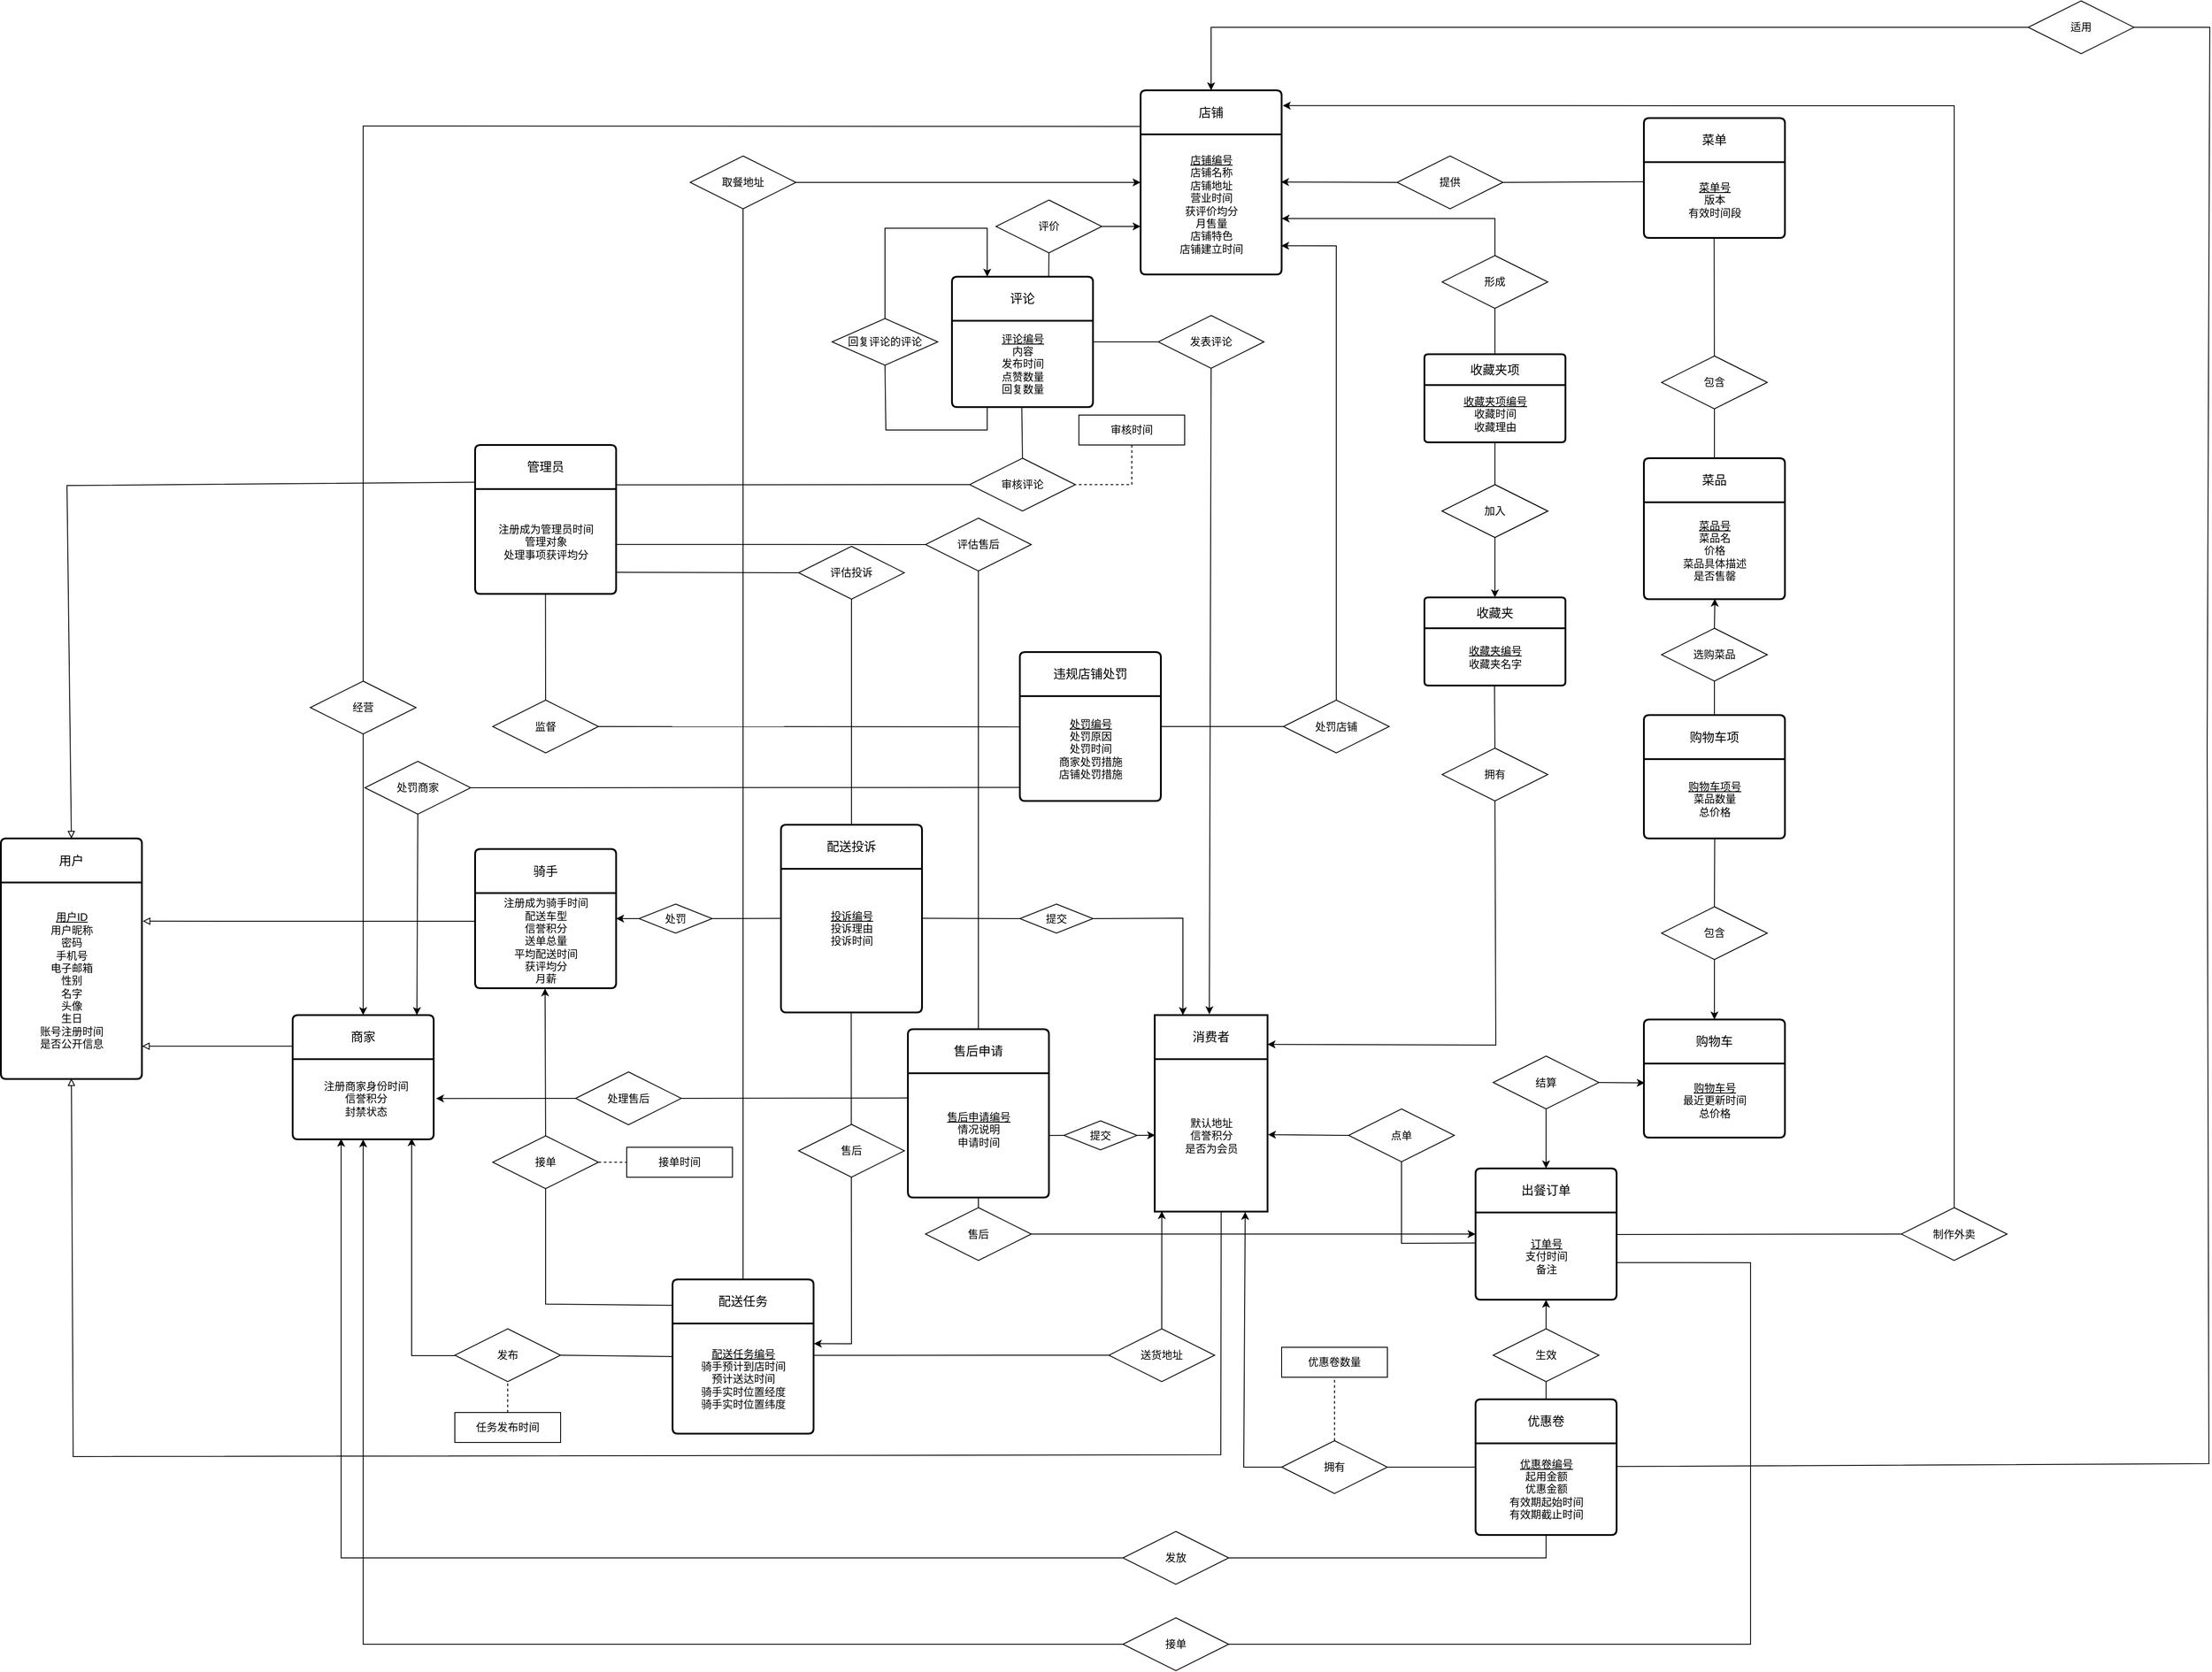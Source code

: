<mxfile version="27.0.5">
  <diagram name="第 1 页" id="CAhQ0arhdCl0fqHXxMJy">
    <mxGraphModel dx="2293" dy="1673" grid="0" gridSize="10" guides="1" tooltips="1" connect="1" arrows="1" fold="1" page="0" pageScale="1" pageWidth="827" pageHeight="1169" math="0" shadow="0">
      <root>
        <mxCell id="0" />
        <mxCell id="1" parent="0" />
        <mxCell id="GQlVlq7DN8ENsTgcJiA8-37" value="消费者" style="swimlane;childLayout=stackLayout;horizontal=1;startSize=50;horizontalStack=0;rounded=1;fontSize=14;fontStyle=0;strokeWidth=2;resizeParent=0;resizeLast=1;shadow=0;dashed=0;align=center;arcSize=0;whiteSpace=wrap;html=1;" parent="1" vertex="1">
          <mxGeometry x="-5" y="270" width="128" height="223" as="geometry" />
        </mxCell>
        <mxCell id="5CNksyyk8Uf-ezd_8Sfk-5" value="默认地址&lt;br&gt;&lt;div&gt;信誉积分&lt;/div&gt;&lt;div&gt;是否为会员&lt;/div&gt;" style="text;html=1;align=center;verticalAlign=middle;resizable=0;points=[];autosize=1;strokeColor=none;fillColor=none;" parent="GQlVlq7DN8ENsTgcJiA8-37" vertex="1">
          <mxGeometry y="50" width="128" height="173" as="geometry" />
        </mxCell>
        <mxCell id="GQlVlq7DN8ENsTgcJiA8-41" value="商家" style="swimlane;childLayout=stackLayout;horizontal=1;startSize=50;horizontalStack=0;rounded=1;fontSize=14;fontStyle=0;strokeWidth=2;resizeParent=0;resizeLast=1;shadow=0;dashed=0;align=center;arcSize=4;whiteSpace=wrap;html=1;" parent="1" vertex="1">
          <mxGeometry x="-983" y="270" width="160" height="141" as="geometry" />
        </mxCell>
        <mxCell id="GQlVlq7DN8ENsTgcJiA8-42" value="店铺" style="swimlane;childLayout=stackLayout;horizontal=1;startSize=50;horizontalStack=0;rounded=1;fontSize=14;fontStyle=0;strokeWidth=2;resizeParent=0;resizeLast=1;shadow=0;dashed=0;align=center;arcSize=4;whiteSpace=wrap;html=1;" parent="1" vertex="1">
          <mxGeometry x="-21" y="-779.5" width="160" height="209" as="geometry" />
        </mxCell>
        <mxCell id="0Q_A5tPUs4OW4EyYOKv6-14" value="&lt;u&gt;店铺编号&lt;/u&gt;&lt;div&gt;店铺名称&lt;div&gt;店铺地址&lt;/div&gt;&lt;div&gt;营业时间&lt;/div&gt;&lt;div&gt;获评价均分&lt;/div&gt;&lt;div&gt;月售量&lt;/div&gt;&lt;div&gt;店铺特色&lt;/div&gt;&lt;div&gt;店铺建立时间&lt;/div&gt;&lt;/div&gt;" style="text;html=1;align=center;verticalAlign=middle;resizable=0;points=[];autosize=1;strokeColor=none;fillColor=none;" parent="GQlVlq7DN8ENsTgcJiA8-42" vertex="1">
          <mxGeometry y="50" width="160" height="159" as="geometry" />
        </mxCell>
        <mxCell id="GQlVlq7DN8ENsTgcJiA8-43" value="包含" style="shape=rhombus;perimeter=rhombusPerimeter;whiteSpace=wrap;html=1;align=center;" parent="1" vertex="1">
          <mxGeometry x="570" y="-478" width="120" height="60" as="geometry" />
        </mxCell>
        <mxCell id="GQlVlq7DN8ENsTgcJiA8-46" value="经营" style="shape=rhombus;perimeter=rhombusPerimeter;whiteSpace=wrap;html=1;align=center;" parent="1" vertex="1">
          <mxGeometry x="-963" y="-109" width="120" height="60" as="geometry" />
        </mxCell>
        <mxCell id="GQlVlq7DN8ENsTgcJiA8-58" value="" style="endArrow=none;html=1;rounded=0;exitX=-0.001;exitY=0.196;exitDx=0;exitDy=0;entryX=0.5;entryY=0;entryDx=0;entryDy=0;exitPerimeter=0;" parent="1" source="GQlVlq7DN8ENsTgcJiA8-42" target="GQlVlq7DN8ENsTgcJiA8-46" edge="1">
          <mxGeometry width="50" height="50" relative="1" as="geometry">
            <mxPoint x="717" y="23" as="sourcePoint" />
            <mxPoint x="792" y="29" as="targetPoint" />
            <Array as="points">
              <mxPoint x="-903" y="-739" />
            </Array>
          </mxGeometry>
        </mxCell>
        <mxCell id="GQlVlq7DN8ENsTgcJiA8-63" value="菜品" style="swimlane;childLayout=stackLayout;horizontal=1;startSize=50;horizontalStack=0;rounded=1;fontSize=14;fontStyle=0;strokeWidth=2;resizeParent=0;resizeLast=1;shadow=0;dashed=0;align=center;arcSize=4;whiteSpace=wrap;html=1;" parent="1" vertex="1">
          <mxGeometry x="550" y="-362" width="160" height="160" as="geometry">
            <mxRectangle x="555" y="-368" width="105" height="50" as="alternateBounds" />
          </mxGeometry>
        </mxCell>
        <mxCell id="0Q_A5tPUs4OW4EyYOKv6-4" value="&lt;u&gt;菜品号&lt;/u&gt;&lt;div&gt;菜品名&lt;/div&gt;&lt;div&gt;价格&lt;/div&gt;&lt;div&gt;菜品具体描述&lt;/div&gt;&lt;div&gt;是否售罄&lt;/div&gt;" style="text;html=1;align=center;verticalAlign=middle;resizable=0;points=[];autosize=1;strokeColor=none;fillColor=none;" parent="GQlVlq7DN8ENsTgcJiA8-63" vertex="1">
          <mxGeometry y="50" width="160" height="110" as="geometry" />
        </mxCell>
        <mxCell id="GQlVlq7DN8ENsTgcJiA8-65" value="" style="endArrow=none;html=1;rounded=0;exitX=0.5;exitY=1;exitDx=0;exitDy=0;" parent="1" source="GQlVlq7DN8ENsTgcJiA8-43" target="GQlVlq7DN8ENsTgcJiA8-63" edge="1">
          <mxGeometry width="50" height="50" relative="1" as="geometry">
            <mxPoint x="519" y="6" as="sourcePoint" />
            <mxPoint x="687" y="6" as="targetPoint" />
          </mxGeometry>
        </mxCell>
        <mxCell id="GQlVlq7DN8ENsTgcJiA8-66" value="包含" style="shape=rhombus;perimeter=rhombusPerimeter;whiteSpace=wrap;html=1;align=center;" parent="1" vertex="1">
          <mxGeometry x="570" y="147" width="120" height="60" as="geometry" />
        </mxCell>
        <mxCell id="GQlVlq7DN8ENsTgcJiA8-67" value="" style="endArrow=none;html=1;rounded=0;exitX=0.5;exitY=0;exitDx=0;exitDy=0;entryX=0.502;entryY=0.996;entryDx=0;entryDy=0;entryPerimeter=0;" parent="1" source="GQlVlq7DN8ENsTgcJiA8-66" target="0Q_A5tPUs4OW4EyYOKv6-5" edge="1">
          <mxGeometry width="50" height="50" relative="1" as="geometry">
            <mxPoint x="355" y="145" as="sourcePoint" />
            <mxPoint x="495" y="130" as="targetPoint" />
          </mxGeometry>
        </mxCell>
        <mxCell id="GQlVlq7DN8ENsTgcJiA8-68" value="购物车" style="swimlane;childLayout=stackLayout;horizontal=1;startSize=50;horizontalStack=0;rounded=1;fontSize=14;fontStyle=0;strokeWidth=2;resizeParent=0;resizeLast=1;shadow=0;dashed=0;align=center;arcSize=4;whiteSpace=wrap;html=1;" parent="1" vertex="1">
          <mxGeometry x="550" y="275" width="160" height="134" as="geometry" />
        </mxCell>
        <mxCell id="0Q_A5tPUs4OW4EyYOKv6-7" value="&lt;u&gt;购物车号&lt;/u&gt;&lt;div&gt;最近更新时间&lt;/div&gt;&lt;div&gt;总价格&lt;/div&gt;" style="text;html=1;align=center;verticalAlign=middle;resizable=0;points=[];autosize=1;strokeColor=none;fillColor=none;" parent="GQlVlq7DN8ENsTgcJiA8-68" vertex="1">
          <mxGeometry y="50" width="160" height="84" as="geometry" />
        </mxCell>
        <mxCell id="GQlVlq7DN8ENsTgcJiA8-73" value="出餐订单" style="swimlane;childLayout=stackLayout;horizontal=1;startSize=50;horizontalStack=0;rounded=1;fontSize=14;fontStyle=0;strokeWidth=2;resizeParent=0;resizeLast=1;shadow=0;dashed=0;align=center;arcSize=4;whiteSpace=wrap;html=1;" parent="1" vertex="1">
          <mxGeometry x="359" y="444" width="160" height="149" as="geometry" />
        </mxCell>
        <mxCell id="0Q_A5tPUs4OW4EyYOKv6-10" value="&lt;u&gt;订单号&lt;/u&gt;&lt;div&gt;&lt;div&gt;支付时间&lt;/div&gt;&lt;/div&gt;&lt;div&gt;备注&lt;/div&gt;" style="text;html=1;align=center;verticalAlign=middle;resizable=0;points=[];autosize=1;strokeColor=none;fillColor=none;" parent="GQlVlq7DN8ENsTgcJiA8-73" vertex="1">
          <mxGeometry y="50" width="160" height="99" as="geometry" />
        </mxCell>
        <mxCell id="GQlVlq7DN8ENsTgcJiA8-74" value="结算" style="shape=rhombus;perimeter=rhombusPerimeter;whiteSpace=wrap;html=1;align=center;" parent="1" vertex="1">
          <mxGeometry x="379" y="316.5" width="120" height="60" as="geometry" />
        </mxCell>
        <mxCell id="GQlVlq7DN8ENsTgcJiA8-78" value="点单" style="shape=rhombus;perimeter=rhombusPerimeter;whiteSpace=wrap;html=1;align=center;rotation=0;" parent="1" vertex="1">
          <mxGeometry x="215" y="376.5" width="120" height="60" as="geometry" />
        </mxCell>
        <mxCell id="GQlVlq7DN8ENsTgcJiA8-79" value="" style="endArrow=none;html=1;rounded=0;entryX=0.5;entryY=1;entryDx=0;entryDy=0;exitX=-0.004;exitY=0.35;exitDx=0;exitDy=0;exitPerimeter=0;" parent="1" source="0Q_A5tPUs4OW4EyYOKv6-10" target="GQlVlq7DN8ENsTgcJiA8-78" edge="1">
          <mxGeometry width="50" height="50" relative="1" as="geometry">
            <mxPoint x="420" y="527" as="sourcePoint" />
            <mxPoint x="358" y="368" as="targetPoint" />
            <Array as="points">
              <mxPoint x="275" y="529" />
            </Array>
          </mxGeometry>
        </mxCell>
        <mxCell id="GQlVlq7DN8ENsTgcJiA8-84" value="优惠卷" style="swimlane;childLayout=stackLayout;horizontal=1;startSize=50;horizontalStack=0;rounded=1;fontSize=14;fontStyle=0;strokeWidth=2;resizeParent=0;resizeLast=1;shadow=0;dashed=0;align=center;arcSize=4;whiteSpace=wrap;html=1;" parent="1" vertex="1">
          <mxGeometry x="359" y="706" width="160" height="154" as="geometry" />
        </mxCell>
        <mxCell id="0Q_A5tPUs4OW4EyYOKv6-13" value="&lt;u&gt;优惠卷编号&lt;/u&gt;&lt;div&gt;起用金额&lt;/div&gt;&lt;div&gt;优惠金额&lt;br&gt;&lt;div&gt;有效期起始时间&lt;/div&gt;&lt;div&gt;有效期截止时间&lt;/div&gt;&lt;/div&gt;" style="text;html=1;align=center;verticalAlign=middle;resizable=0;points=[];autosize=1;strokeColor=none;fillColor=none;" parent="GQlVlq7DN8ENsTgcJiA8-84" vertex="1">
          <mxGeometry y="50" width="160" height="104" as="geometry" />
        </mxCell>
        <mxCell id="GQlVlq7DN8ENsTgcJiA8-85" value="发放" style="shape=rhombus;perimeter=rhombusPerimeter;whiteSpace=wrap;html=1;align=center;" parent="1" vertex="1">
          <mxGeometry x="-41" y="856" width="120" height="60" as="geometry" />
        </mxCell>
        <mxCell id="GQlVlq7DN8ENsTgcJiA8-86" value="" style="endArrow=none;html=1;rounded=0;exitX=1;exitY=0.5;exitDx=0;exitDy=0;entryX=0.5;entryY=1;entryDx=0;entryDy=0;" parent="1" source="GQlVlq7DN8ENsTgcJiA8-85" target="GQlVlq7DN8ENsTgcJiA8-84" edge="1">
          <mxGeometry width="50" height="50" relative="1" as="geometry">
            <mxPoint x="156" y="888.7" as="sourcePoint" />
            <mxPoint x="518" y="860" as="targetPoint" />
            <Array as="points">
              <mxPoint x="439" y="886" />
            </Array>
          </mxGeometry>
        </mxCell>
        <mxCell id="GQlVlq7DN8ENsTgcJiA8-88" value="生效" style="shape=rhombus;perimeter=rhombusPerimeter;whiteSpace=wrap;html=1;align=center;" parent="1" vertex="1">
          <mxGeometry x="379" y="626" width="120" height="60" as="geometry" />
        </mxCell>
        <mxCell id="GQlVlq7DN8ENsTgcJiA8-90" value="" style="endArrow=none;html=1;rounded=0;exitX=0.5;exitY=0;exitDx=0;exitDy=0;entryX=0.5;entryY=1;entryDx=0;entryDy=0;" parent="1" source="GQlVlq7DN8ENsTgcJiA8-84" target="GQlVlq7DN8ENsTgcJiA8-88" edge="1">
          <mxGeometry width="50" height="50" relative="1" as="geometry">
            <mxPoint x="512" y="634" as="sourcePoint" />
            <mxPoint x="512" y="602" as="targetPoint" />
          </mxGeometry>
        </mxCell>
        <mxCell id="GQlVlq7DN8ENsTgcJiA8-92" value="拥有" style="shape=rhombus;perimeter=rhombusPerimeter;whiteSpace=wrap;html=1;align=center;" parent="1" vertex="1">
          <mxGeometry x="139" y="753" width="120" height="60" as="geometry" />
        </mxCell>
        <mxCell id="GQlVlq7DN8ENsTgcJiA8-95" value="" style="endArrow=none;html=1;rounded=0;entryX=1;entryY=0.5;entryDx=0;entryDy=0;exitX=0;exitY=0.5;exitDx=0;exitDy=0;" parent="1" source="GQlVlq7DN8ENsTgcJiA8-84" target="GQlVlq7DN8ENsTgcJiA8-92" edge="1">
          <mxGeometry width="50" height="50" relative="1" as="geometry">
            <mxPoint x="670" y="761" as="sourcePoint" />
            <mxPoint x="592" y="764" as="targetPoint" />
          </mxGeometry>
        </mxCell>
        <mxCell id="GQlVlq7DN8ENsTgcJiA8-105" value="骑手" style="swimlane;childLayout=stackLayout;horizontal=1;startSize=50;horizontalStack=0;rounded=1;fontSize=14;fontStyle=0;strokeWidth=2;resizeParent=0;resizeLast=1;shadow=0;dashed=0;align=center;arcSize=4;whiteSpace=wrap;html=1;" parent="1" vertex="1">
          <mxGeometry x="-776" y="81.5" width="160" height="158" as="geometry" />
        </mxCell>
        <mxCell id="0Q_A5tPUs4OW4EyYOKv6-21" value="注册成为骑手时间&lt;div&gt;配送车型&lt;/div&gt;&lt;div&gt;信誉积分&lt;/div&gt;&lt;div&gt;送单总量&lt;/div&gt;&lt;div&gt;平均配送时间&lt;/div&gt;&lt;div&gt;获评均分&lt;/div&gt;&lt;div&gt;月薪&lt;/div&gt;" style="text;html=1;align=center;verticalAlign=middle;resizable=0;points=[];autosize=1;strokeColor=none;fillColor=none;" parent="GQlVlq7DN8ENsTgcJiA8-105" vertex="1">
          <mxGeometry y="50" width="160" height="108" as="geometry" />
        </mxCell>
        <mxCell id="GQlVlq7DN8ENsTgcJiA8-106" value="配送任务" style="swimlane;childLayout=stackLayout;horizontal=1;startSize=50;horizontalStack=0;rounded=1;fontSize=14;fontStyle=0;strokeWidth=2;resizeParent=0;resizeLast=1;shadow=0;dashed=0;align=center;arcSize=4;whiteSpace=wrap;html=1;" parent="1" vertex="1">
          <mxGeometry x="-552" y="570" width="160" height="175" as="geometry" />
        </mxCell>
        <mxCell id="0Q_A5tPUs4OW4EyYOKv6-41" value="&lt;u&gt;配送任务编号&lt;/u&gt;&lt;div&gt;骑手预计到店时间&lt;/div&gt;&lt;div&gt;预计送达时间&lt;/div&gt;&lt;div&gt;骑手实时位置经度&lt;/div&gt;&lt;div&gt;骑手实时位置纬度&lt;/div&gt;" style="text;html=1;align=center;verticalAlign=middle;resizable=0;points=[];autosize=1;strokeColor=none;fillColor=none;" parent="GQlVlq7DN8ENsTgcJiA8-106" vertex="1">
          <mxGeometry y="50" width="160" height="125" as="geometry" />
        </mxCell>
        <mxCell id="GQlVlq7DN8ENsTgcJiA8-114" value="送货地址" style="shape=rhombus;perimeter=rhombusPerimeter;whiteSpace=wrap;html=1;align=center;" parent="1" vertex="1">
          <mxGeometry x="-57" y="626" width="120" height="60" as="geometry" />
        </mxCell>
        <mxCell id="GQlVlq7DN8ENsTgcJiA8-116" value="" style="endArrow=none;html=1;rounded=0;entryX=0;entryY=0.5;entryDx=0;entryDy=0;exitX=1.004;exitY=0.289;exitDx=0;exitDy=0;exitPerimeter=0;" parent="1" source="0Q_A5tPUs4OW4EyYOKv6-41" target="GQlVlq7DN8ENsTgcJiA8-114" edge="1">
          <mxGeometry width="50" height="50" relative="1" as="geometry">
            <mxPoint x="-128" y="363" as="sourcePoint" />
            <mxPoint x="-5" y="365" as="targetPoint" />
          </mxGeometry>
        </mxCell>
        <mxCell id="GQlVlq7DN8ENsTgcJiA8-117" value="发布" style="shape=rhombus;perimeter=rhombusPerimeter;whiteSpace=wrap;html=1;align=center;" parent="1" vertex="1">
          <mxGeometry x="-799" y="626" width="120" height="60" as="geometry" />
        </mxCell>
        <mxCell id="GQlVlq7DN8ENsTgcJiA8-118" value="" style="endArrow=none;html=1;rounded=0;exitX=1;exitY=0.5;exitDx=0;exitDy=0;entryX=0;entryY=0.5;entryDx=0;entryDy=0;" parent="1" source="GQlVlq7DN8ENsTgcJiA8-117" target="GQlVlq7DN8ENsTgcJiA8-106" edge="1">
          <mxGeometry width="50" height="50" relative="1" as="geometry">
            <mxPoint x="-392" y="363" as="sourcePoint" />
            <mxPoint x="-548" y="630" as="targetPoint" />
          </mxGeometry>
        </mxCell>
        <mxCell id="GQlVlq7DN8ENsTgcJiA8-120" value="接单" style="shape=rhombus;perimeter=rhombusPerimeter;whiteSpace=wrap;html=1;align=center;" parent="1" vertex="1">
          <mxGeometry x="-756" y="407" width="120" height="60" as="geometry" />
        </mxCell>
        <mxCell id="GQlVlq7DN8ENsTgcJiA8-122" value="" style="endArrow=none;html=1;rounded=0;exitX=0.5;exitY=1;exitDx=0;exitDy=0;entryX=-0.002;entryY=0.168;entryDx=0;entryDy=0;entryPerimeter=0;" parent="1" source="GQlVlq7DN8ENsTgcJiA8-120" target="GQlVlq7DN8ENsTgcJiA8-106" edge="1">
          <mxGeometry width="50" height="50" relative="1" as="geometry">
            <mxPoint x="-494" y="231" as="sourcePoint" />
            <mxPoint x="-558" y="598" as="targetPoint" />
            <Array as="points">
              <mxPoint x="-696" y="598" />
            </Array>
          </mxGeometry>
        </mxCell>
        <mxCell id="GQlVlq7DN8ENsTgcJiA8-126" value="评论" style="swimlane;childLayout=stackLayout;horizontal=1;startSize=50;horizontalStack=0;rounded=1;fontSize=14;fontStyle=0;strokeWidth=2;resizeParent=0;resizeLast=1;shadow=0;dashed=0;align=center;arcSize=4;whiteSpace=wrap;html=1;" parent="1" vertex="1">
          <mxGeometry x="-235" y="-568" width="160" height="148" as="geometry" />
        </mxCell>
        <mxCell id="0Q_A5tPUs4OW4EyYOKv6-15" value="&lt;u&gt;评论编号&lt;/u&gt;&lt;div&gt;内容&lt;/div&gt;&lt;div&gt;发布时间&lt;/div&gt;&lt;div&gt;点赞数量&lt;/div&gt;&lt;div&gt;回复数量&lt;/div&gt;" style="text;html=1;align=center;verticalAlign=middle;resizable=0;points=[];autosize=1;strokeColor=none;fillColor=none;" parent="GQlVlq7DN8ENsTgcJiA8-126" vertex="1">
          <mxGeometry y="50" width="160" height="98" as="geometry" />
        </mxCell>
        <mxCell id="GQlVlq7DN8ENsTgcJiA8-127" value="发表评论" style="shape=rhombus;perimeter=rhombusPerimeter;whiteSpace=wrap;html=1;align=center;" parent="1" vertex="1">
          <mxGeometry x="-1" y="-524" width="120" height="60" as="geometry" />
        </mxCell>
        <mxCell id="GQlVlq7DN8ENsTgcJiA8-131" value="" style="endArrow=none;html=1;rounded=0;entryX=0;entryY=0.5;entryDx=0;entryDy=0;exitX=1;exitY=0.5;exitDx=0;exitDy=0;" parent="1" source="GQlVlq7DN8ENsTgcJiA8-126" target="GQlVlq7DN8ENsTgcJiA8-127" edge="1">
          <mxGeometry width="50" height="50" relative="1" as="geometry">
            <mxPoint x="-85" y="44" as="sourcePoint" />
            <mxPoint x="4" y="87" as="targetPoint" />
          </mxGeometry>
        </mxCell>
        <mxCell id="GQlVlq7DN8ENsTgcJiA8-132" value="管理员" style="swimlane;childLayout=stackLayout;horizontal=1;startSize=50;horizontalStack=0;rounded=1;fontSize=14;fontStyle=0;strokeWidth=2;resizeParent=0;resizeLast=1;shadow=0;dashed=0;align=center;arcSize=4;whiteSpace=wrap;html=1;" parent="1" vertex="1">
          <mxGeometry x="-776" y="-377" width="160" height="169" as="geometry" />
        </mxCell>
        <mxCell id="0Q_A5tPUs4OW4EyYOKv6-57" value="注册成为管理员时间&lt;div&gt;管理对象&lt;/div&gt;&lt;div&gt;处理事项获评均分&lt;/div&gt;" style="text;html=1;align=center;verticalAlign=middle;resizable=0;points=[];autosize=1;strokeColor=none;fillColor=none;" parent="GQlVlq7DN8ENsTgcJiA8-132" vertex="1">
          <mxGeometry y="50" width="160" height="119" as="geometry" />
        </mxCell>
        <mxCell id="GQlVlq7DN8ENsTgcJiA8-140" value="审核评论" style="shape=rhombus;perimeter=rhombusPerimeter;whiteSpace=wrap;html=1;align=center;" parent="1" vertex="1">
          <mxGeometry x="-215" y="-362" width="120" height="60" as="geometry" />
        </mxCell>
        <mxCell id="GQlVlq7DN8ENsTgcJiA8-141" value="" style="endArrow=none;html=1;rounded=0;exitX=0.495;exitY=1.004;exitDx=0;exitDy=0;entryX=0.5;entryY=0;entryDx=0;entryDy=0;exitPerimeter=0;" parent="1" source="0Q_A5tPUs4OW4EyYOKv6-15" target="GQlVlq7DN8ENsTgcJiA8-140" edge="1">
          <mxGeometry width="50" height="50" relative="1" as="geometry">
            <mxPoint x="-153.83" y="-424" as="sourcePoint" />
            <mxPoint x="-153.83" y="-352" as="targetPoint" />
          </mxGeometry>
        </mxCell>
        <mxCell id="GQlVlq7DN8ENsTgcJiA8-142" value="" style="endArrow=none;html=1;rounded=0;entryX=0;entryY=0.5;entryDx=0;entryDy=0;exitX=1.003;exitY=0.268;exitDx=0;exitDy=0;exitPerimeter=0;" parent="1" source="GQlVlq7DN8ENsTgcJiA8-132" target="GQlVlq7DN8ENsTgcJiA8-140" edge="1">
          <mxGeometry width="50" height="50" relative="1" as="geometry">
            <mxPoint x="-417" y="-331" as="sourcePoint" />
            <mxPoint x="-379" y="-267" as="targetPoint" />
          </mxGeometry>
        </mxCell>
        <mxCell id="oaKlaZ8OAoDUyxm-u1zI-1" value="收藏夹项" style="swimlane;childLayout=stackLayout;horizontal=1;startSize=35;horizontalStack=0;rounded=1;fontSize=14;fontStyle=0;strokeWidth=2;resizeParent=0;resizeLast=1;shadow=0;dashed=0;align=center;arcSize=4;whiteSpace=wrap;html=1;" parent="1" vertex="1">
          <mxGeometry x="301" y="-480" width="160" height="100" as="geometry" />
        </mxCell>
        <mxCell id="0Q_A5tPUs4OW4EyYOKv6-16" value="&lt;u&gt;收藏夹项编号&lt;/u&gt;&lt;div&gt;收藏时间&lt;/div&gt;&lt;div&gt;收藏理由&lt;/div&gt;" style="text;html=1;align=center;verticalAlign=middle;resizable=0;points=[];autosize=1;strokeColor=none;fillColor=none;" parent="oaKlaZ8OAoDUyxm-u1zI-1" vertex="1">
          <mxGeometry y="35" width="160" height="65" as="geometry" />
        </mxCell>
        <mxCell id="oaKlaZ8OAoDUyxm-u1zI-3" value="拥有" style="shape=rhombus;perimeter=rhombusPerimeter;whiteSpace=wrap;html=1;align=center;" parent="1" vertex="1">
          <mxGeometry x="321" y="-33" width="120" height="60" as="geometry" />
        </mxCell>
        <mxCell id="oaKlaZ8OAoDUyxm-u1zI-5" value="" style="endArrow=none;html=1;rounded=0;entryX=0.5;entryY=0;entryDx=0;entryDy=0;exitX=0.497;exitY=1.002;exitDx=0;exitDy=0;exitPerimeter=0;" parent="1" source="GTJD2adlWpz2LoOhVflk-2" target="oaKlaZ8OAoDUyxm-u1zI-3" edge="1">
          <mxGeometry width="50" height="50" relative="1" as="geometry">
            <mxPoint x="-45" y="478" as="sourcePoint" />
            <mxPoint x="-98" y="552" as="targetPoint" />
          </mxGeometry>
        </mxCell>
        <mxCell id="oaKlaZ8OAoDUyxm-u1zI-8" value="形成" style="shape=rhombus;perimeter=rhombusPerimeter;whiteSpace=wrap;html=1;align=center;" parent="1" vertex="1">
          <mxGeometry x="321" y="-592" width="120" height="60" as="geometry" />
        </mxCell>
        <mxCell id="oaKlaZ8OAoDUyxm-u1zI-42" value="回复评论的评论" style="shape=rhombus;perimeter=rhombusPerimeter;whiteSpace=wrap;html=1;align=center;" parent="1" vertex="1">
          <mxGeometry x="-371" y="-520.5" width="120" height="53" as="geometry" />
        </mxCell>
        <mxCell id="oaKlaZ8OAoDUyxm-u1zI-52" value="" style="endArrow=none;html=1;rounded=0;entryX=0.5;entryY=1;entryDx=0;entryDy=0;exitX=0.25;exitY=1;exitDx=0;exitDy=0;" parent="1" source="GQlVlq7DN8ENsTgcJiA8-126" target="oaKlaZ8OAoDUyxm-u1zI-42" edge="1">
          <mxGeometry width="50" height="50" relative="1" as="geometry">
            <mxPoint x="-198" y="-305" as="sourcePoint" />
            <mxPoint x="-148" y="-355" as="targetPoint" />
            <Array as="points">
              <mxPoint x="-195" y="-394" />
              <mxPoint x="-310" y="-394" />
            </Array>
          </mxGeometry>
        </mxCell>
        <mxCell id="oaKlaZ8OAoDUyxm-u1zI-57" value="售后申请" style="swimlane;childLayout=stackLayout;horizontal=1;startSize=50;horizontalStack=0;rounded=1;fontSize=14;fontStyle=0;strokeWidth=2;resizeParent=0;resizeLast=1;shadow=0;dashed=0;align=center;arcSize=4;whiteSpace=wrap;html=1;" parent="1" vertex="1">
          <mxGeometry x="-285" y="286" width="160" height="191" as="geometry" />
        </mxCell>
        <mxCell id="0Q_A5tPUs4OW4EyYOKv6-23" value="&lt;u&gt;售后申请编号&lt;/u&gt;&lt;div&gt;情况说明&lt;/div&gt;&lt;div&gt;申请时间&lt;/div&gt;&lt;div&gt;&lt;br&gt;&lt;/div&gt;" style="text;html=1;align=center;verticalAlign=middle;resizable=0;points=[];autosize=1;strokeColor=none;fillColor=none;" parent="oaKlaZ8OAoDUyxm-u1zI-57" vertex="1">
          <mxGeometry y="50" width="160" height="141" as="geometry" />
        </mxCell>
        <mxCell id="oaKlaZ8OAoDUyxm-u1zI-58" value="售后" style="shape=rhombus;perimeter=rhombusPerimeter;whiteSpace=wrap;html=1;align=center;" parent="1" vertex="1">
          <mxGeometry x="-265" y="488.5" width="120" height="60" as="geometry" />
        </mxCell>
        <mxCell id="oaKlaZ8OAoDUyxm-u1zI-63" value="" style="endArrow=none;html=1;rounded=0;entryX=0.5;entryY=0;entryDx=0;entryDy=0;exitX=0.5;exitY=1;exitDx=0;exitDy=0;" parent="1" source="tNsi8Yq3T41ePlOcPjyd-20" target="oaKlaZ8OAoDUyxm-u1zI-57" edge="1">
          <mxGeometry width="50" height="50" relative="1" as="geometry">
            <mxPoint x="-213" y="-202" as="sourcePoint" />
            <mxPoint x="-58" y="-15" as="targetPoint" />
          </mxGeometry>
        </mxCell>
        <mxCell id="oaKlaZ8OAoDUyxm-u1zI-65" value="" style="endArrow=none;html=1;rounded=0;entryX=0;entryY=0.5;entryDx=0;entryDy=0;exitX=0.993;exitY=0.528;exitDx=0;exitDy=0;exitPerimeter=0;" parent="1" source="0Q_A5tPUs4OW4EyYOKv6-57" target="tNsi8Yq3T41ePlOcPjyd-20" edge="1">
          <mxGeometry width="50" height="50" relative="1" as="geometry">
            <mxPoint x="-613" y="-292" as="sourcePoint" />
            <mxPoint x="-213" y="-262" as="targetPoint" />
          </mxGeometry>
        </mxCell>
        <mxCell id="9q_dUWF4FM_i7ZpLdYX7-5" value="用户" style="swimlane;childLayout=stackLayout;horizontal=1;startSize=50;horizontalStack=0;rounded=1;fontSize=14;fontStyle=0;strokeWidth=2;resizeParent=0;resizeLast=1;shadow=0;dashed=0;align=center;arcSize=4;whiteSpace=wrap;html=1;" parent="1" vertex="1">
          <mxGeometry x="-1314" y="69.5" width="160" height="273" as="geometry" />
        </mxCell>
        <mxCell id="0Q_A5tPUs4OW4EyYOKv6-18" value="&lt;u&gt;用户ID&lt;/u&gt;&lt;div&gt;用户昵称&lt;/div&gt;&lt;div&gt;密码&lt;/div&gt;&lt;div&gt;手机号&lt;/div&gt;&lt;div&gt;电子邮箱&lt;/div&gt;&lt;div&gt;性别&lt;/div&gt;&lt;div&gt;名字&lt;/div&gt;&lt;div&gt;头像&lt;/div&gt;&lt;div&gt;生日&lt;/div&gt;&lt;div&gt;账号注册时间&lt;/div&gt;&lt;div&gt;是否公开信息&lt;/div&gt;" style="text;html=1;align=center;verticalAlign=middle;resizable=0;points=[];autosize=1;strokeColor=none;fillColor=none;" parent="9q_dUWF4FM_i7ZpLdYX7-5" vertex="1">
          <mxGeometry y="50" width="160" height="223" as="geometry" />
        </mxCell>
        <mxCell id="9q_dUWF4FM_i7ZpLdYX7-16" value="" style="endArrow=block;html=1;rounded=0;exitX=0;exitY=0.25;exitDx=0;exitDy=0;entryX=0.5;entryY=0;entryDx=0;entryDy=0;endFill=0;" parent="1" source="GQlVlq7DN8ENsTgcJiA8-132" target="9q_dUWF4FM_i7ZpLdYX7-5" edge="1">
          <mxGeometry width="50" height="50" relative="1" as="geometry">
            <mxPoint x="-725" y="53" as="sourcePoint" />
            <mxPoint x="-1096" y="-322" as="targetPoint" />
            <Array as="points">
              <mxPoint x="-1239" y="-331" />
            </Array>
          </mxGeometry>
        </mxCell>
        <mxCell id="9q_dUWF4FM_i7ZpLdYX7-17" value="" style="endArrow=block;html=1;rounded=0;exitX=0.001;exitY=0.296;exitDx=0;exitDy=0;entryX=1.006;entryY=0.197;entryDx=0;entryDy=0;entryPerimeter=0;endFill=0;exitPerimeter=0;" parent="1" source="0Q_A5tPUs4OW4EyYOKv6-21" target="0Q_A5tPUs4OW4EyYOKv6-18" edge="1">
          <mxGeometry width="50" height="50" relative="1" as="geometry">
            <mxPoint x="-725" y="53" as="sourcePoint" />
            <mxPoint x="-1149" y="174" as="targetPoint" />
          </mxGeometry>
        </mxCell>
        <mxCell id="9q_dUWF4FM_i7ZpLdYX7-18" value="" style="endArrow=block;html=1;rounded=0;entryX=1.001;entryY=0.833;entryDx=0;entryDy=0;entryPerimeter=0;exitX=0;exitY=0.25;exitDx=0;exitDy=0;endFill=0;" parent="1" source="GQlVlq7DN8ENsTgcJiA8-41" target="0Q_A5tPUs4OW4EyYOKv6-18" edge="1">
          <mxGeometry width="50" height="50" relative="1" as="geometry">
            <mxPoint x="-983" y="310" as="sourcePoint" />
            <mxPoint x="-675" y="3" as="targetPoint" />
          </mxGeometry>
        </mxCell>
        <mxCell id="9q_dUWF4FM_i7ZpLdYX7-19" value="" style="endArrow=block;html=1;rounded=0;entryX=0.5;entryY=0.997;entryDx=0;entryDy=0;endFill=0;exitX=0.589;exitY=0.998;exitDx=0;exitDy=0;exitPerimeter=0;entryPerimeter=0;" parent="1" target="0Q_A5tPUs4OW4EyYOKv6-18" edge="1">
          <mxGeometry width="50" height="50" relative="1" as="geometry">
            <mxPoint x="70.392" y="493.324" as="sourcePoint" />
            <mxPoint x="-1234.64" y="342.501" as="targetPoint" />
            <Array as="points">
              <mxPoint x="70" y="769" />
              <mxPoint x="-1232" y="771" />
            </Array>
          </mxGeometry>
        </mxCell>
        <mxCell id="9q_dUWF4FM_i7ZpLdYX7-20" value="菜单" style="swimlane;childLayout=stackLayout;horizontal=1;startSize=50;horizontalStack=0;rounded=1;fontSize=14;fontStyle=0;strokeWidth=2;resizeParent=0;resizeLast=1;shadow=0;dashed=0;align=center;arcSize=4;whiteSpace=wrap;html=1;" parent="1" vertex="1">
          <mxGeometry x="550" y="-748" width="160" height="136" as="geometry" />
        </mxCell>
        <mxCell id="0Q_A5tPUs4OW4EyYOKv6-3" value="&lt;u&gt;菜单号&lt;/u&gt;&lt;div&gt;版本&lt;/div&gt;&lt;div&gt;有效时间段&lt;/div&gt;" style="text;html=1;align=center;verticalAlign=middle;resizable=0;points=[];autosize=1;strokeColor=none;fillColor=none;" parent="9q_dUWF4FM_i7ZpLdYX7-20" vertex="1">
          <mxGeometry y="50" width="160" height="86" as="geometry" />
        </mxCell>
        <mxCell id="9q_dUWF4FM_i7ZpLdYX7-22" value="提供" style="shape=rhombus;perimeter=rhombusPerimeter;whiteSpace=wrap;html=1;align=center;" parent="1" vertex="1">
          <mxGeometry x="270" y="-705" width="120" height="60" as="geometry" />
        </mxCell>
        <mxCell id="9q_dUWF4FM_i7ZpLdYX7-24" value="" style="endArrow=none;html=1;rounded=0;entryX=1;entryY=0.5;entryDx=0;entryDy=0;exitX=0.004;exitY=0.258;exitDx=0;exitDy=0;exitPerimeter=0;" parent="1" source="0Q_A5tPUs4OW4EyYOKv6-3" target="9q_dUWF4FM_i7ZpLdYX7-22" edge="1">
          <mxGeometry width="50" height="50" relative="1" as="geometry">
            <mxPoint x="547" y="-675" as="sourcePoint" />
            <mxPoint x="392" y="-582" as="targetPoint" />
          </mxGeometry>
        </mxCell>
        <mxCell id="9q_dUWF4FM_i7ZpLdYX7-28" value="选购菜品" style="shape=rhombus;perimeter=rhombusPerimeter;whiteSpace=wrap;html=1;align=center;" parent="1" vertex="1">
          <mxGeometry x="570" y="-169" width="120" height="60" as="geometry" />
        </mxCell>
        <mxCell id="9q_dUWF4FM_i7ZpLdYX7-30" value="购物车项" style="swimlane;childLayout=stackLayout;horizontal=1;startSize=50;horizontalStack=0;rounded=1;fontSize=14;fontStyle=0;strokeWidth=2;resizeParent=0;resizeLast=1;shadow=0;dashed=0;align=center;arcSize=4;whiteSpace=wrap;html=1;" parent="1" vertex="1">
          <mxGeometry x="550" y="-70.5" width="160" height="140" as="geometry" />
        </mxCell>
        <mxCell id="0Q_A5tPUs4OW4EyYOKv6-5" value="&lt;u&gt;购物车项号&lt;/u&gt;&lt;div&gt;菜品数量&lt;/div&gt;&lt;div&gt;总价格&lt;/div&gt;" style="text;html=1;align=center;verticalAlign=middle;resizable=0;points=[];autosize=1;strokeColor=none;fillColor=none;" parent="9q_dUWF4FM_i7ZpLdYX7-30" vertex="1">
          <mxGeometry y="50" width="160" height="90" as="geometry" />
        </mxCell>
        <mxCell id="0Q_A5tPUs4OW4EyYOKv6-47" value="优惠卷数量" style="rounded=0;whiteSpace=wrap;html=1;" parent="1" vertex="1">
          <mxGeometry x="139" y="647" width="120" height="34" as="geometry" />
        </mxCell>
        <mxCell id="0Q_A5tPUs4OW4EyYOKv6-48" value="" style="endArrow=none;dashed=1;html=1;rounded=0;entryX=0.5;entryY=1;entryDx=0;entryDy=0;exitX=0.5;exitY=0;exitDx=0;exitDy=0;" parent="1" source="GQlVlq7DN8ENsTgcJiA8-92" target="0Q_A5tPUs4OW4EyYOKv6-47" edge="1">
          <mxGeometry width="50" height="50" relative="1" as="geometry">
            <mxPoint x="198" y="724" as="sourcePoint" />
            <mxPoint x="190" y="679" as="targetPoint" />
          </mxGeometry>
        </mxCell>
        <mxCell id="0Q_A5tPUs4OW4EyYOKv6-49" value="任务发布时间" style="rounded=0;whiteSpace=wrap;html=1;" parent="1" vertex="1">
          <mxGeometry x="-799" y="721" width="120" height="34" as="geometry" />
        </mxCell>
        <mxCell id="0Q_A5tPUs4OW4EyYOKv6-52" value="接单时间" style="rounded=0;whiteSpace=wrap;html=1;" parent="1" vertex="1">
          <mxGeometry x="-604" y="420" width="120" height="34" as="geometry" />
        </mxCell>
        <mxCell id="0Q_A5tPUs4OW4EyYOKv6-53" value="" style="endArrow=none;dashed=1;html=1;rounded=0;exitX=0.5;exitY=0;exitDx=0;exitDy=0;entryX=0.5;entryY=1;entryDx=0;entryDy=0;" parent="1" source="0Q_A5tPUs4OW4EyYOKv6-49" target="GQlVlq7DN8ENsTgcJiA8-117" edge="1">
          <mxGeometry width="50" height="50" relative="1" as="geometry">
            <mxPoint x="449" y="327" as="sourcePoint" />
            <mxPoint x="449" y="282" as="targetPoint" />
          </mxGeometry>
        </mxCell>
        <mxCell id="0Q_A5tPUs4OW4EyYOKv6-54" value="" style="endArrow=none;dashed=1;html=1;rounded=0;entryX=0;entryY=0.5;entryDx=0;entryDy=0;" parent="1" source="GQlVlq7DN8ENsTgcJiA8-120" target="0Q_A5tPUs4OW4EyYOKv6-52" edge="1">
          <mxGeometry width="50" height="50" relative="1" as="geometry">
            <mxPoint x="-729" y="731" as="sourcePoint" />
            <mxPoint x="-536" y="439" as="targetPoint" />
          </mxGeometry>
        </mxCell>
        <mxCell id="Ehwr3X-4joCGQKT4B2hw-3" value="审核时间" style="rounded=0;whiteSpace=wrap;html=1;" parent="1" vertex="1">
          <mxGeometry x="-91" y="-411" width="120" height="34" as="geometry" />
        </mxCell>
        <mxCell id="Ehwr3X-4joCGQKT4B2hw-4" value="" style="endArrow=none;dashed=1;html=1;rounded=0;entryX=1;entryY=0.5;entryDx=0;entryDy=0;exitX=0.5;exitY=1;exitDx=0;exitDy=0;" parent="1" source="Ehwr3X-4joCGQKT4B2hw-3" target="GQlVlq7DN8ENsTgcJiA8-140" edge="1">
          <mxGeometry width="50" height="50" relative="1" as="geometry">
            <mxPoint x="40" y="-333.333" as="sourcePoint" />
            <mxPoint x="407" y="134" as="targetPoint" />
            <Array as="points">
              <mxPoint x="-31" y="-332" />
            </Array>
          </mxGeometry>
        </mxCell>
        <mxCell id="5CNksyyk8Uf-ezd_8Sfk-12" value="" style="endArrow=classic;html=1;rounded=0;exitX=0;exitY=0.5;exitDx=0;exitDy=0;entryX=0.325;entryY=1.004;entryDx=0;entryDy=0;entryPerimeter=0;" parent="1" source="GQlVlq7DN8ENsTgcJiA8-85" target="0Q_A5tPUs4OW4EyYOKv6-20" edge="1">
          <mxGeometry width="50" height="50" relative="1" as="geometry">
            <mxPoint x="-49" y="885" as="sourcePoint" />
            <mxPoint x="-873" y="421" as="targetPoint" />
            <Array as="points">
              <mxPoint x="-928" y="886" />
            </Array>
          </mxGeometry>
        </mxCell>
        <mxCell id="5CNksyyk8Uf-ezd_8Sfk-15" value="" style="endArrow=classic;html=1;rounded=0;exitX=0;exitY=0.5;exitDx=0;exitDy=0;entryX=0.825;entryY=0.997;entryDx=0;entryDy=0;entryPerimeter=0;" parent="1" target="0Q_A5tPUs4OW4EyYOKv6-20" edge="1">
          <mxGeometry width="50" height="50" relative="1" as="geometry">
            <mxPoint x="-799" y="656.46" as="sourcePoint" />
            <mxPoint x="-850.72" y="409.004" as="targetPoint" />
            <Array as="points">
              <mxPoint x="-848" y="656.46" />
            </Array>
          </mxGeometry>
        </mxCell>
        <mxCell id="5CNksyyk8Uf-ezd_8Sfk-16" value="" style="endArrow=classic;html=1;rounded=0;exitX=0.5;exitY=0;exitDx=0;exitDy=0;entryX=0.496;entryY=1.002;entryDx=0;entryDy=0;entryPerimeter=0;" parent="1" source="GQlVlq7DN8ENsTgcJiA8-120" target="0Q_A5tPUs4OW4EyYOKv6-21" edge="1">
          <mxGeometry width="50" height="50" relative="1" as="geometry">
            <mxPoint x="-669" y="402" as="sourcePoint" />
            <mxPoint x="-667" y="302" as="targetPoint" />
          </mxGeometry>
        </mxCell>
        <mxCell id="5CNksyyk8Uf-ezd_8Sfk-18" value="" style="endArrow=classic;html=1;rounded=0;entryX=0.5;entryY=1;entryDx=0;entryDy=0;exitX=0.5;exitY=0;exitDx=0;exitDy=0;" parent="1" source="GQlVlq7DN8ENsTgcJiA8-88" target="GQlVlq7DN8ENsTgcJiA8-73" edge="1">
          <mxGeometry width="50" height="50" relative="1" as="geometry">
            <mxPoint x="502" y="620" as="sourcePoint" />
            <mxPoint x="394" y="588" as="targetPoint" />
          </mxGeometry>
        </mxCell>
        <mxCell id="5CNksyyk8Uf-ezd_8Sfk-19" value="" style="endArrow=classic;html=1;rounded=0;exitX=0;exitY=0.5;exitDx=0;exitDy=0;entryX=1.004;entryY=0.495;entryDx=0;entryDy=0;entryPerimeter=0;" parent="1" source="GQlVlq7DN8ENsTgcJiA8-78" target="5CNksyyk8Uf-ezd_8Sfk-5" edge="1">
          <mxGeometry width="50" height="50" relative="1" as="geometry">
            <mxPoint x="145" y="504" as="sourcePoint" />
            <mxPoint x="114" y="397" as="targetPoint" />
          </mxGeometry>
        </mxCell>
        <mxCell id="0Q_A5tPUs4OW4EyYOKv6-20" value="注册商家身份时间&lt;div&gt;信誉积分&lt;/div&gt;&lt;div&gt;封禁状态&lt;/div&gt;" style="text;html=1;align=center;verticalAlign=middle;resizable=0;points=[];autosize=1;strokeColor=none;fillColor=none;" parent="1" vertex="1">
          <mxGeometry x="-980" y="319" width="160" height="91" as="geometry" />
        </mxCell>
        <mxCell id="5CNksyyk8Uf-ezd_8Sfk-26" value="" style="endArrow=none;html=1;rounded=0;exitX=0.5;exitY=0;exitDx=0;exitDy=0;entryX=0.5;entryY=1.001;entryDx=0;entryDy=0;entryPerimeter=0;" parent="1" source="oaKlaZ8OAoDUyxm-u1zI-58" target="0Q_A5tPUs4OW4EyYOKv6-23" edge="1">
          <mxGeometry width="50" height="50" relative="1" as="geometry">
            <mxPoint x="-162" y="278" as="sourcePoint" />
            <mxPoint x="-329" y="200" as="targetPoint" />
          </mxGeometry>
        </mxCell>
        <mxCell id="5CNksyyk8Uf-ezd_8Sfk-28" value="" style="endArrow=classic;html=1;rounded=0;entryX=0;entryY=0.5;entryDx=0;entryDy=0;exitX=1;exitY=0.5;exitDx=0;exitDy=0;" parent="1" source="oaKlaZ8OAoDUyxm-u1zI-58" target="GQlVlq7DN8ENsTgcJiA8-73" edge="1">
          <mxGeometry width="50" height="50" relative="1" as="geometry">
            <mxPoint x="-185" y="307" as="sourcePoint" />
            <mxPoint x="-112" y="228" as="targetPoint" />
          </mxGeometry>
        </mxCell>
        <mxCell id="5CNksyyk8Uf-ezd_8Sfk-29" value="" style="endArrow=classic;html=1;rounded=0;exitX=0.5;exitY=1;exitDx=0;exitDy=0;" parent="1" source="GQlVlq7DN8ENsTgcJiA8-127" edge="1">
          <mxGeometry width="50" height="50" relative="1" as="geometry">
            <mxPoint x="-388" y="-84" as="sourcePoint" />
            <mxPoint x="57" y="269" as="targetPoint" />
          </mxGeometry>
        </mxCell>
        <mxCell id="5CNksyyk8Uf-ezd_8Sfk-30" value="" style="endArrow=classic;html=1;rounded=0;exitX=0.5;exitY=1;exitDx=0;exitDy=0;entryX=1;entryY=0.149;entryDx=0;entryDy=0;entryPerimeter=0;" parent="1" source="oaKlaZ8OAoDUyxm-u1zI-3" target="GQlVlq7DN8ENsTgcJiA8-37" edge="1">
          <mxGeometry width="50" height="50" relative="1" as="geometry">
            <mxPoint x="-388" y="-84" as="sourcePoint" />
            <mxPoint x="91" y="271" as="targetPoint" />
            <Array as="points">
              <mxPoint x="382" y="304" />
            </Array>
          </mxGeometry>
        </mxCell>
        <mxCell id="5CNksyyk8Uf-ezd_8Sfk-33" value="" style="endArrow=classic;html=1;rounded=0;exitX=0;exitY=0.5;exitDx=0;exitDy=0;entryX=0.996;entryY=0.34;entryDx=0;entryDy=0;entryPerimeter=0;" parent="1" source="9q_dUWF4FM_i7ZpLdYX7-22" target="0Q_A5tPUs4OW4EyYOKv6-14" edge="1">
          <mxGeometry width="50" height="50" relative="1" as="geometry">
            <mxPoint x="1" y="-277" as="sourcePoint" />
            <mxPoint x="138" y="-676" as="targetPoint" />
          </mxGeometry>
        </mxCell>
        <mxCell id="C7aENCzADsmYilDT2uET-1" value="" style="endArrow=classic;html=1;rounded=0;exitX=0.5;exitY=1;exitDx=0;exitDy=0;entryX=0.5;entryY=0;entryDx=0;entryDy=0;" parent="1" source="GQlVlq7DN8ENsTgcJiA8-74" target="GQlVlq7DN8ENsTgcJiA8-73" edge="1">
          <mxGeometry width="50" height="50" relative="1" as="geometry">
            <mxPoint x="474" y="430" as="sourcePoint" />
            <mxPoint x="439" y="439" as="targetPoint" />
          </mxGeometry>
        </mxCell>
        <mxCell id="C7aENCzADsmYilDT2uET-2" value="" style="endArrow=classic;html=1;rounded=0;exitX=1;exitY=0.5;exitDx=0;exitDy=0;entryX=0.006;entryY=0.261;entryDx=0;entryDy=0;entryPerimeter=0;" parent="1" source="GQlVlq7DN8ENsTgcJiA8-74" target="0Q_A5tPUs4OW4EyYOKv6-7" edge="1">
          <mxGeometry width="50" height="50" relative="1" as="geometry">
            <mxPoint x="474" y="430" as="sourcePoint" />
            <mxPoint x="553" y="347" as="targetPoint" />
          </mxGeometry>
        </mxCell>
        <mxCell id="C7aENCzADsmYilDT2uET-4" value="" style="endArrow=classic;html=1;rounded=0;entryX=0.503;entryY=0.995;entryDx=0;entryDy=0;exitX=0.5;exitY=0;exitDx=0;exitDy=0;entryPerimeter=0;" parent="1" source="9q_dUWF4FM_i7ZpLdYX7-28" target="0Q_A5tPUs4OW4EyYOKv6-4" edge="1">
          <mxGeometry width="50" height="50" relative="1" as="geometry">
            <mxPoint x="630" y="-173" as="sourcePoint" />
            <mxPoint x="683" y="-78" as="targetPoint" />
          </mxGeometry>
        </mxCell>
        <mxCell id="C7aENCzADsmYilDT2uET-5" value="" style="endArrow=classic;html=1;rounded=0;exitX=0.5;exitY=1;exitDx=0;exitDy=0;entryX=0.5;entryY=0;entryDx=0;entryDy=0;" parent="1" source="GQlVlq7DN8ENsTgcJiA8-66" target="GQlVlq7DN8ENsTgcJiA8-68" edge="1">
          <mxGeometry width="50" height="50" relative="1" as="geometry">
            <mxPoint x="633" y="138" as="sourcePoint" />
            <mxPoint x="635" y="274" as="targetPoint" />
          </mxGeometry>
        </mxCell>
        <mxCell id="GTJD2adlWpz2LoOhVflk-1" value="收藏夹" style="swimlane;childLayout=stackLayout;horizontal=1;startSize=35;horizontalStack=0;rounded=1;fontSize=14;fontStyle=0;strokeWidth=2;resizeParent=0;resizeLast=1;shadow=0;dashed=0;align=center;arcSize=4;whiteSpace=wrap;html=1;" parent="1" vertex="1">
          <mxGeometry x="301" y="-204" width="160" height="100" as="geometry" />
        </mxCell>
        <mxCell id="GTJD2adlWpz2LoOhVflk-2" value="&lt;u&gt;收藏夹编号&lt;/u&gt;&lt;div&gt;收藏夹名字&lt;/div&gt;" style="text;html=1;align=center;verticalAlign=middle;resizable=0;points=[];autosize=1;strokeColor=none;fillColor=none;" parent="GTJD2adlWpz2LoOhVflk-1" vertex="1">
          <mxGeometry y="35" width="160" height="65" as="geometry" />
        </mxCell>
        <mxCell id="GTJD2adlWpz2LoOhVflk-3" value="加入" style="shape=rhombus;perimeter=rhombusPerimeter;whiteSpace=wrap;html=1;align=center;" parent="1" vertex="1">
          <mxGeometry x="321" y="-332" width="120" height="60" as="geometry" />
        </mxCell>
        <mxCell id="nW5q0v1q0o757z4w-aom-1" value="" style="endArrow=classic;html=1;rounded=0;exitX=0.5;exitY=0;exitDx=0;exitDy=0;entryX=0.25;entryY=0;entryDx=0;entryDy=0;" parent="1" source="oaKlaZ8OAoDUyxm-u1zI-42" target="GQlVlq7DN8ENsTgcJiA8-126" edge="1">
          <mxGeometry width="50" height="50" relative="1" as="geometry">
            <mxPoint x="-502" y="-322" as="sourcePoint" />
            <mxPoint x="-140" y="-581" as="targetPoint" />
            <Array as="points">
              <mxPoint x="-311" y="-623" />
              <mxPoint x="-195" y="-623" />
            </Array>
          </mxGeometry>
        </mxCell>
        <mxCell id="nW5q0v1q0o757z4w-aom-4" value="" style="endArrow=none;html=1;rounded=0;entryX=0.5;entryY=1;entryDx=0;entryDy=0;exitX=0.5;exitY=0;exitDx=0;exitDy=0;" parent="1" source="GTJD2adlWpz2LoOhVflk-3" target="oaKlaZ8OAoDUyxm-u1zI-1" edge="1">
          <mxGeometry width="50" height="50" relative="1" as="geometry">
            <mxPoint x="354" y="-244" as="sourcePoint" />
            <mxPoint x="404" y="-294" as="targetPoint" />
          </mxGeometry>
        </mxCell>
        <mxCell id="nW5q0v1q0o757z4w-aom-6" value="" style="endArrow=classic;html=1;rounded=0;exitX=0.5;exitY=1;exitDx=0;exitDy=0;entryX=0.5;entryY=0;entryDx=0;entryDy=0;" parent="1" source="GQlVlq7DN8ENsTgcJiA8-46" target="GQlVlq7DN8ENsTgcJiA8-41" edge="1">
          <mxGeometry width="50" height="50" relative="1" as="geometry">
            <mxPoint x="-905" y="206" as="sourcePoint" />
            <mxPoint x="-855" y="156" as="targetPoint" />
          </mxGeometry>
        </mxCell>
        <mxCell id="nW5q0v1q0o757z4w-aom-7" value="" style="endArrow=classic;html=1;rounded=0;exitX=0.5;exitY=0;exitDx=0;exitDy=0;entryX=0.063;entryY=0.997;entryDx=0;entryDy=0;entryPerimeter=0;" parent="1" source="GQlVlq7DN8ENsTgcJiA8-114" target="5CNksyyk8Uf-ezd_8Sfk-5" edge="1">
          <mxGeometry width="50" height="50" relative="1" as="geometry">
            <mxPoint x="146" y="623" as="sourcePoint" />
            <mxPoint x="4" y="493" as="targetPoint" />
          </mxGeometry>
        </mxCell>
        <mxCell id="tNsi8Yq3T41ePlOcPjyd-3" value="加入" style="shape=rhombus;perimeter=rhombusPerimeter;whiteSpace=wrap;html=1;align=center;" parent="1" vertex="1">
          <mxGeometry x="321" y="-332" width="120" height="60" as="geometry" />
        </mxCell>
        <mxCell id="tNsi8Yq3T41ePlOcPjyd-4" value="评价" style="shape=rhombus;perimeter=rhombusPerimeter;whiteSpace=wrap;html=1;align=center;" parent="1" vertex="1">
          <mxGeometry x="-185" y="-655" width="120" height="60" as="geometry" />
        </mxCell>
        <mxCell id="tNsi8Yq3T41ePlOcPjyd-5" value="" style="endArrow=none;html=1;rounded=0;entryX=0.5;entryY=1;entryDx=0;entryDy=0;exitX=0.686;exitY=0;exitDx=0;exitDy=0;exitPerimeter=0;" parent="1" source="GQlVlq7DN8ENsTgcJiA8-126" target="tNsi8Yq3T41ePlOcPjyd-4" edge="1">
          <mxGeometry width="50" height="50" relative="1" as="geometry">
            <mxPoint x="112" y="-420" as="sourcePoint" />
            <mxPoint x="162" y="-470" as="targetPoint" />
          </mxGeometry>
        </mxCell>
        <mxCell id="tNsi8Yq3T41ePlOcPjyd-7" value="" style="endArrow=classic;html=1;rounded=0;entryX=0;entryY=0.657;entryDx=0;entryDy=0;entryPerimeter=0;exitX=1;exitY=0.5;exitDx=0;exitDy=0;" parent="1" source="tNsi8Yq3T41ePlOcPjyd-4" target="0Q_A5tPUs4OW4EyYOKv6-14" edge="1">
          <mxGeometry width="50" height="50" relative="1" as="geometry">
            <mxPoint x="-92" y="-562" as="sourcePoint" />
            <mxPoint x="-42" y="-612" as="targetPoint" />
          </mxGeometry>
        </mxCell>
        <mxCell id="tNsi8Yq3T41ePlOcPjyd-9" value="" style="endArrow=classic;html=1;rounded=0;entryX=1.008;entryY=0.083;entryDx=0;entryDy=0;entryPerimeter=0;exitX=0.5;exitY=0;exitDx=0;exitDy=0;" parent="1" source="tNsi8Yq3T41ePlOcPjyd-10" target="GQlVlq7DN8ENsTgcJiA8-42" edge="1">
          <mxGeometry width="50" height="50" relative="1" as="geometry">
            <mxPoint x="905" y="-762" as="sourcePoint" />
            <mxPoint x="508" y="-178" as="targetPoint" />
            <Array as="points">
              <mxPoint x="902" y="-762" />
            </Array>
          </mxGeometry>
        </mxCell>
        <mxCell id="tNsi8Yq3T41ePlOcPjyd-10" value="制作外卖" style="shape=rhombus;perimeter=rhombusPerimeter;whiteSpace=wrap;html=1;align=center;" parent="1" vertex="1">
          <mxGeometry x="842" y="488.5" width="120" height="60" as="geometry" />
        </mxCell>
        <mxCell id="tNsi8Yq3T41ePlOcPjyd-11" value="" style="endArrow=none;html=1;rounded=0;exitX=1.002;exitY=0.252;exitDx=0;exitDy=0;exitPerimeter=0;entryX=0;entryY=0.5;entryDx=0;entryDy=0;" parent="1" source="0Q_A5tPUs4OW4EyYOKv6-10" target="tNsi8Yq3T41ePlOcPjyd-10" edge="1">
          <mxGeometry width="50" height="50" relative="1" as="geometry">
            <mxPoint x="680" y="519" as="sourcePoint" />
            <mxPoint x="730" y="469" as="targetPoint" />
          </mxGeometry>
        </mxCell>
        <mxCell id="tNsi8Yq3T41ePlOcPjyd-16" value="" style="endArrow=none;html=1;rounded=0;exitX=1.001;exitY=0.501;exitDx=0;exitDy=0;exitPerimeter=0;entryX=0;entryY=0.5;entryDx=0;entryDy=0;" parent="1" source="0Q_A5tPUs4OW4EyYOKv6-23" target="tNsi8Yq3T41ePlOcPjyd-15" edge="1">
          <mxGeometry width="50" height="50" relative="1" as="geometry">
            <mxPoint x="-81" y="407" as="sourcePoint" />
            <mxPoint x="-31" y="357" as="targetPoint" />
          </mxGeometry>
        </mxCell>
        <mxCell id="tNsi8Yq3T41ePlOcPjyd-15" value="提交" style="shape=rhombus;perimeter=rhombusPerimeter;whiteSpace=wrap;html=1;align=center;" parent="1" vertex="1">
          <mxGeometry x="-108" y="390" width="83" height="33" as="geometry" />
        </mxCell>
        <mxCell id="tNsi8Yq3T41ePlOcPjyd-18" value="" style="endArrow=classic;html=1;rounded=0;exitX=1;exitY=0.5;exitDx=0;exitDy=0;entryX=0.004;entryY=0.499;entryDx=0;entryDy=0;entryPerimeter=0;" parent="1" source="tNsi8Yq3T41ePlOcPjyd-15" target="5CNksyyk8Uf-ezd_8Sfk-5" edge="1">
          <mxGeometry width="50" height="50" relative="1" as="geometry">
            <mxPoint x="-81" y="407" as="sourcePoint" />
            <mxPoint x="-31" y="357" as="targetPoint" />
          </mxGeometry>
        </mxCell>
        <mxCell id="tNsi8Yq3T41ePlOcPjyd-20" value="评估售后" style="shape=rhombus;perimeter=rhombusPerimeter;whiteSpace=wrap;html=1;align=center;" parent="1" vertex="1">
          <mxGeometry x="-265" y="-294" width="120" height="60" as="geometry" />
        </mxCell>
        <mxCell id="tNsi8Yq3T41ePlOcPjyd-21" value="处理售后" style="shape=rhombus;perimeter=rhombusPerimeter;whiteSpace=wrap;html=1;align=center;" parent="1" vertex="1">
          <mxGeometry x="-662" y="334.5" width="120" height="60" as="geometry" />
        </mxCell>
        <mxCell id="tNsi8Yq3T41ePlOcPjyd-23" value="" style="endArrow=classic;html=1;rounded=0;exitX=0;exitY=0.5;exitDx=0;exitDy=0;entryX=0.998;entryY=0.502;entryDx=0;entryDy=0;entryPerimeter=0;" parent="1" source="tNsi8Yq3T41ePlOcPjyd-21" target="0Q_A5tPUs4OW4EyYOKv6-20" edge="1">
          <mxGeometry width="50" height="50" relative="1" as="geometry">
            <mxPoint x="-563" y="132" as="sourcePoint" />
            <mxPoint x="-513" y="82" as="targetPoint" />
          </mxGeometry>
        </mxCell>
        <mxCell id="tNsi8Yq3T41ePlOcPjyd-24" value="" style="endArrow=none;html=1;rounded=0;exitX=1;exitY=0.5;exitDx=0;exitDy=0;entryX=0.004;entryY=0.199;entryDx=0;entryDy=0;entryPerimeter=0;" parent="1" source="tNsi8Yq3T41ePlOcPjyd-21" target="0Q_A5tPUs4OW4EyYOKv6-23" edge="1">
          <mxGeometry width="50" height="50" relative="1" as="geometry">
            <mxPoint x="-563" y="132" as="sourcePoint" />
            <mxPoint x="-513" y="82" as="targetPoint" />
          </mxGeometry>
        </mxCell>
        <mxCell id="tNsi8Yq3T41ePlOcPjyd-25" value="取餐地址" style="shape=rhombus;perimeter=rhombusPerimeter;whiteSpace=wrap;html=1;align=center;" parent="1" vertex="1">
          <mxGeometry x="-532" y="-705" width="120" height="60" as="geometry" />
        </mxCell>
        <mxCell id="tNsi8Yq3T41ePlOcPjyd-27" value="" style="endArrow=none;html=1;rounded=0;exitX=0.5;exitY=1;exitDx=0;exitDy=0;entryX=0.5;entryY=0;entryDx=0;entryDy=0;" parent="1" source="tNsi8Yq3T41ePlOcPjyd-25" target="GQlVlq7DN8ENsTgcJiA8-106" edge="1">
          <mxGeometry width="50" height="50" relative="1" as="geometry">
            <mxPoint x="-26" y="-309" as="sourcePoint" />
            <mxPoint x="-468" y="556" as="targetPoint" />
          </mxGeometry>
        </mxCell>
        <mxCell id="tNsi8Yq3T41ePlOcPjyd-29" value="配送投诉" style="swimlane;childLayout=stackLayout;horizontal=1;startSize=50;horizontalStack=0;rounded=1;fontSize=14;fontStyle=0;strokeWidth=2;resizeParent=0;resizeLast=1;shadow=0;dashed=0;align=center;arcSize=4;whiteSpace=wrap;html=1;" parent="1" vertex="1">
          <mxGeometry x="-429" y="54" width="160" height="213" as="geometry" />
        </mxCell>
        <mxCell id="tNsi8Yq3T41ePlOcPjyd-30" value="&lt;u&gt;投诉编号&lt;/u&gt;&lt;div&gt;投诉理由&lt;/div&gt;&lt;div&gt;投诉时间&lt;/div&gt;&lt;div&gt;&lt;br&gt;&lt;/div&gt;&lt;div&gt;&lt;br&gt;&lt;/div&gt;" style="text;html=1;align=center;verticalAlign=middle;resizable=0;points=[];autosize=1;strokeColor=none;fillColor=none;" parent="tNsi8Yq3T41ePlOcPjyd-29" vertex="1">
          <mxGeometry y="50" width="160" height="163" as="geometry" />
        </mxCell>
        <mxCell id="tNsi8Yq3T41ePlOcPjyd-31" value="" style="endArrow=classic;html=1;rounded=0;exitX=0.498;exitY=0.996;exitDx=0;exitDy=0;exitPerimeter=0;entryX=1.002;entryY=0.183;entryDx=0;entryDy=0;entryPerimeter=0;" parent="1" source="tNsi8Yq3T41ePlOcPjyd-30" target="0Q_A5tPUs4OW4EyYOKv6-41" edge="1">
          <mxGeometry width="50" height="50" relative="1" as="geometry">
            <mxPoint x="-446" y="344" as="sourcePoint" />
            <mxPoint x="-347" y="631" as="targetPoint" />
            <Array as="points">
              <mxPoint x="-349" y="643" />
            </Array>
          </mxGeometry>
        </mxCell>
        <mxCell id="tNsi8Yq3T41ePlOcPjyd-33" value="售后" style="shape=rhombus;perimeter=rhombusPerimeter;whiteSpace=wrap;html=1;align=center;" parent="1" vertex="1">
          <mxGeometry x="-409" y="394" width="120" height="60" as="geometry" />
        </mxCell>
        <mxCell id="tNsi8Yq3T41ePlOcPjyd-35" value="提交" style="shape=rhombus;perimeter=rhombusPerimeter;whiteSpace=wrap;html=1;align=center;" parent="1" vertex="1">
          <mxGeometry x="-158" y="144" width="83" height="33" as="geometry" />
        </mxCell>
        <mxCell id="tNsi8Yq3T41ePlOcPjyd-36" value="" style="endArrow=classic;html=1;rounded=0;exitX=1;exitY=0.5;exitDx=0;exitDy=0;entryX=0.25;entryY=0;entryDx=0;entryDy=0;" parent="1" source="tNsi8Yq3T41ePlOcPjyd-35" target="GQlVlq7DN8ENsTgcJiA8-37" edge="1">
          <mxGeometry width="50" height="50" relative="1" as="geometry">
            <mxPoint x="-125" y="232" as="sourcePoint" />
            <mxPoint x="20" y="268" as="targetPoint" />
            <Array as="points">
              <mxPoint x="27" y="160" />
            </Array>
          </mxGeometry>
        </mxCell>
        <mxCell id="tNsi8Yq3T41ePlOcPjyd-37" value="" style="endArrow=none;html=1;rounded=0;exitX=0.999;exitY=0.344;exitDx=0;exitDy=0;exitPerimeter=0;entryX=0;entryY=0.5;entryDx=0;entryDy=0;" parent="1" source="tNsi8Yq3T41ePlOcPjyd-30" target="tNsi8Yq3T41ePlOcPjyd-35" edge="1">
          <mxGeometry width="50" height="50" relative="1" as="geometry">
            <mxPoint x="-101" y="238" as="sourcePoint" />
            <mxPoint x="-51" y="188" as="targetPoint" />
          </mxGeometry>
        </mxCell>
        <mxCell id="tNsi8Yq3T41ePlOcPjyd-38" value="" style="endArrow=none;html=1;rounded=0;entryX=-0.001;entryY=0.345;entryDx=0;entryDy=0;entryPerimeter=0;exitX=1;exitY=0.5;exitDx=0;exitDy=0;" parent="1" source="tNsi8Yq3T41ePlOcPjyd-40" target="tNsi8Yq3T41ePlOcPjyd-30" edge="1">
          <mxGeometry width="50" height="50" relative="1" as="geometry">
            <mxPoint x="-495" y="160" as="sourcePoint" />
            <mxPoint x="-434" y="169" as="targetPoint" />
          </mxGeometry>
        </mxCell>
        <mxCell id="tNsi8Yq3T41ePlOcPjyd-40" value="处罚" style="shape=rhombus;perimeter=rhombusPerimeter;whiteSpace=wrap;html=1;align=center;" parent="1" vertex="1">
          <mxGeometry x="-590" y="144" width="83" height="33" as="geometry" />
        </mxCell>
        <mxCell id="tNsi8Yq3T41ePlOcPjyd-41" value="" style="endArrow=classic;html=1;rounded=0;entryX=1;entryY=0.5;entryDx=0;entryDy=0;exitX=0;exitY=0.5;exitDx=0;exitDy=0;" parent="1" source="tNsi8Yq3T41ePlOcPjyd-40" target="GQlVlq7DN8ENsTgcJiA8-105" edge="1">
          <mxGeometry width="50" height="50" relative="1" as="geometry">
            <mxPoint x="-604" y="235" as="sourcePoint" />
            <mxPoint x="-554" y="185" as="targetPoint" />
          </mxGeometry>
        </mxCell>
        <mxCell id="tNsi8Yq3T41ePlOcPjyd-42" value="评估投诉" style="shape=rhombus;perimeter=rhombusPerimeter;whiteSpace=wrap;html=1;align=center;" parent="1" vertex="1">
          <mxGeometry x="-409" y="-262" width="120" height="60" as="geometry" />
        </mxCell>
        <mxCell id="tNsi8Yq3T41ePlOcPjyd-43" value="" style="endArrow=none;html=1;rounded=0;entryX=0.5;entryY=1;entryDx=0;entryDy=0;exitX=0.5;exitY=0;exitDx=0;exitDy=0;" parent="1" source="tNsi8Yq3T41ePlOcPjyd-29" target="tNsi8Yq3T41ePlOcPjyd-42" edge="1">
          <mxGeometry width="50" height="50" relative="1" as="geometry">
            <mxPoint x="-381" y="-83" as="sourcePoint" />
            <mxPoint x="-331" y="-133" as="targetPoint" />
          </mxGeometry>
        </mxCell>
        <mxCell id="tNsi8Yq3T41ePlOcPjyd-44" value="" style="endArrow=none;html=1;rounded=0;exitX=0.999;exitY=0.794;exitDx=0;exitDy=0;exitPerimeter=0;entryX=0;entryY=0.5;entryDx=0;entryDy=0;" parent="1" source="0Q_A5tPUs4OW4EyYOKv6-57" target="tNsi8Yq3T41ePlOcPjyd-42" edge="1">
          <mxGeometry width="50" height="50" relative="1" as="geometry">
            <mxPoint x="-381" y="-83" as="sourcePoint" />
            <mxPoint x="-331" y="-133" as="targetPoint" />
          </mxGeometry>
        </mxCell>
        <mxCell id="tNsi8Yq3T41ePlOcPjyd-45" value="接单" style="shape=rhombus;perimeter=rhombusPerimeter;whiteSpace=wrap;html=1;align=center;" parent="1" vertex="1">
          <mxGeometry x="-41" y="954" width="120" height="60" as="geometry" />
        </mxCell>
        <mxCell id="tNsi8Yq3T41ePlOcPjyd-46" value="" style="endArrow=classic;html=1;rounded=0;entryX=0.5;entryY=1;entryDx=0;entryDy=0;exitX=0;exitY=0.5;exitDx=0;exitDy=0;" parent="1" source="tNsi8Yq3T41ePlOcPjyd-45" target="GQlVlq7DN8ENsTgcJiA8-41" edge="1">
          <mxGeometry width="50" height="50" relative="1" as="geometry">
            <mxPoint x="-455" y="651" as="sourcePoint" />
            <mxPoint x="-405" y="601" as="targetPoint" />
            <Array as="points">
              <mxPoint x="-903" y="984" />
            </Array>
          </mxGeometry>
        </mxCell>
        <mxCell id="tNsi8Yq3T41ePlOcPjyd-47" value="" style="endArrow=none;html=1;rounded=0;exitX=1;exitY=0.574;exitDx=0;exitDy=0;exitPerimeter=0;entryX=1;entryY=0.5;entryDx=0;entryDy=0;" parent="1" source="0Q_A5tPUs4OW4EyYOKv6-10" target="tNsi8Yq3T41ePlOcPjyd-45" edge="1">
          <mxGeometry width="50" height="50" relative="1" as="geometry">
            <mxPoint x="350" y="523" as="sourcePoint" />
            <mxPoint x="651" y="619" as="targetPoint" />
            <Array as="points">
              <mxPoint x="671" y="551" />
              <mxPoint x="671" y="984" />
            </Array>
          </mxGeometry>
        </mxCell>
        <mxCell id="tNsi8Yq3T41ePlOcPjyd-48" value="违规店铺处罚" style="swimlane;childLayout=stackLayout;horizontal=1;startSize=50;horizontalStack=0;rounded=1;fontSize=14;fontStyle=0;strokeWidth=2;resizeParent=0;resizeLast=1;shadow=0;dashed=0;align=center;arcSize=4;whiteSpace=wrap;html=1;" parent="1" vertex="1">
          <mxGeometry x="-158" y="-142" width="160" height="169" as="geometry" />
        </mxCell>
        <mxCell id="tNsi8Yq3T41ePlOcPjyd-49" value="&lt;u&gt;处罚编号&lt;/u&gt;&lt;div&gt;处罚原因&lt;/div&gt;&lt;div&gt;处罚时间&lt;/div&gt;&lt;div&gt;商家处罚措施&lt;/div&gt;&lt;div&gt;店铺处罚措施&lt;/div&gt;" style="text;html=1;align=center;verticalAlign=middle;resizable=0;points=[];autosize=1;strokeColor=none;fillColor=none;" parent="tNsi8Yq3T41ePlOcPjyd-48" vertex="1">
          <mxGeometry y="50" width="160" height="119" as="geometry" />
        </mxCell>
        <mxCell id="tNsi8Yq3T41ePlOcPjyd-50" value="监督" style="shape=rhombus;perimeter=rhombusPerimeter;whiteSpace=wrap;html=1;align=center;" parent="1" vertex="1">
          <mxGeometry x="-756" y="-87.5" width="120" height="60" as="geometry" />
        </mxCell>
        <mxCell id="tNsi8Yq3T41ePlOcPjyd-51" value="" style="endArrow=none;html=1;rounded=0;exitX=1;exitY=0.5;exitDx=0;exitDy=0;entryX=0;entryY=0.293;entryDx=0;entryDy=0;entryPerimeter=0;" parent="1" source="tNsi8Yq3T41ePlOcPjyd-50" target="tNsi8Yq3T41ePlOcPjyd-49" edge="1">
          <mxGeometry width="50" height="50" relative="1" as="geometry">
            <mxPoint x="-399" y="-60" as="sourcePoint" />
            <mxPoint x="-349" y="-110" as="targetPoint" />
          </mxGeometry>
        </mxCell>
        <mxCell id="tNsi8Yq3T41ePlOcPjyd-52" value="" style="endArrow=none;html=1;rounded=0;exitX=0.5;exitY=0;exitDx=0;exitDy=0;entryX=0.499;entryY=0.992;entryDx=0;entryDy=0;entryPerimeter=0;" parent="1" source="tNsi8Yq3T41ePlOcPjyd-50" target="0Q_A5tPUs4OW4EyYOKv6-57" edge="1">
          <mxGeometry width="50" height="50" relative="1" as="geometry">
            <mxPoint x="-502" y="-126" as="sourcePoint" />
            <mxPoint x="-452" y="-176" as="targetPoint" />
          </mxGeometry>
        </mxCell>
        <mxCell id="tNsi8Yq3T41ePlOcPjyd-53" value="处罚商家" style="shape=rhombus;perimeter=rhombusPerimeter;whiteSpace=wrap;html=1;align=center;" parent="1" vertex="1">
          <mxGeometry x="-901" y="-18" width="120" height="60" as="geometry" />
        </mxCell>
        <mxCell id="tNsi8Yq3T41ePlOcPjyd-54" value="" style="endArrow=none;html=1;rounded=0;exitX=1;exitY=0.5;exitDx=0;exitDy=0;entryX=0.004;entryY=0.871;entryDx=0;entryDy=0;entryPerimeter=0;" parent="1" source="tNsi8Yq3T41ePlOcPjyd-53" target="tNsi8Yq3T41ePlOcPjyd-49" edge="1">
          <mxGeometry width="50" height="50" relative="1" as="geometry">
            <mxPoint x="-505" y="45" as="sourcePoint" />
            <mxPoint x="-455" y="-5" as="targetPoint" />
          </mxGeometry>
        </mxCell>
        <mxCell id="tNsi8Yq3T41ePlOcPjyd-55" value="" style="endArrow=classic;html=1;rounded=0;exitX=0.5;exitY=1;exitDx=0;exitDy=0;entryX=0.881;entryY=0;entryDx=0;entryDy=0;entryPerimeter=0;" parent="1" source="tNsi8Yq3T41ePlOcPjyd-53" target="GQlVlq7DN8ENsTgcJiA8-41" edge="1">
          <mxGeometry width="50" height="50" relative="1" as="geometry">
            <mxPoint x="-431" y="-62" as="sourcePoint" />
            <mxPoint x="-844" y="225" as="targetPoint" />
          </mxGeometry>
        </mxCell>
        <mxCell id="tNsi8Yq3T41ePlOcPjyd-56" value="处罚店铺" style="shape=rhombus;perimeter=rhombusPerimeter;whiteSpace=wrap;html=1;align=center;" parent="1" vertex="1">
          <mxGeometry x="141" y="-87.5" width="120" height="60" as="geometry" />
        </mxCell>
        <mxCell id="tNsi8Yq3T41ePlOcPjyd-57" value="" style="endArrow=classic;html=1;rounded=0;entryX=0.997;entryY=0.795;entryDx=0;entryDy=0;entryPerimeter=0;exitX=0.5;exitY=0;exitDx=0;exitDy=0;" parent="1" source="tNsi8Yq3T41ePlOcPjyd-56" target="0Q_A5tPUs4OW4EyYOKv6-14" edge="1">
          <mxGeometry width="50" height="50" relative="1" as="geometry">
            <mxPoint x="-168" y="-209" as="sourcePoint" />
            <mxPoint x="-118" y="-259" as="targetPoint" />
            <Array as="points">
              <mxPoint x="201" y="-603" />
            </Array>
          </mxGeometry>
        </mxCell>
        <mxCell id="tNsi8Yq3T41ePlOcPjyd-58" value="" style="endArrow=none;html=1;rounded=0;exitX=0;exitY=0.5;exitDx=0;exitDy=0;entryX=1;entryY=0.5;entryDx=0;entryDy=0;" parent="1" source="tNsi8Yq3T41ePlOcPjyd-56" target="tNsi8Yq3T41ePlOcPjyd-48" edge="1">
          <mxGeometry width="50" height="50" relative="1" as="geometry">
            <mxPoint x="255" y="-76" as="sourcePoint" />
            <mxPoint x="305" y="-126" as="targetPoint" />
          </mxGeometry>
        </mxCell>
        <mxCell id="tNsi8Yq3T41ePlOcPjyd-60" value="适用" style="shape=rhombus;perimeter=rhombusPerimeter;whiteSpace=wrap;html=1;align=center;" parent="1" vertex="1">
          <mxGeometry x="986" y="-881" width="120" height="60" as="geometry" />
        </mxCell>
        <mxCell id="tNsi8Yq3T41ePlOcPjyd-62" value="" style="endArrow=classic;html=1;rounded=0;exitX=0;exitY=0.5;exitDx=0;exitDy=0;entryX=0.5;entryY=0;entryDx=0;entryDy=0;" parent="1" source="tNsi8Yq3T41ePlOcPjyd-60" target="GQlVlq7DN8ENsTgcJiA8-42" edge="1">
          <mxGeometry width="50" height="50" relative="1" as="geometry">
            <mxPoint x="717" y="-453" as="sourcePoint" />
            <mxPoint x="392" y="-854" as="targetPoint" />
            <Array as="points">
              <mxPoint x="59" y="-851" />
            </Array>
          </mxGeometry>
        </mxCell>
        <mxCell id="tNsi8Yq3T41ePlOcPjyd-63" value="" style="endArrow=none;html=1;rounded=0;exitX=1.002;exitY=0.253;exitDx=0;exitDy=0;exitPerimeter=0;entryX=1;entryY=0.5;entryDx=0;entryDy=0;" parent="1" source="0Q_A5tPUs4OW4EyYOKv6-13" target="tNsi8Yq3T41ePlOcPjyd-60" edge="1">
          <mxGeometry width="50" height="50" relative="1" as="geometry">
            <mxPoint x="897" y="794" as="sourcePoint" />
            <mxPoint x="1074" y="-573" as="targetPoint" />
            <Array as="points">
              <mxPoint x="1191" y="779" />
              <mxPoint x="1189" y="-34" />
              <mxPoint x="1192" y="-851" />
            </Array>
          </mxGeometry>
        </mxCell>
        <mxCell id="tNsi8Yq3T41ePlOcPjyd-64" value="" style="endArrow=none;html=1;rounded=0;exitX=0.5;exitY=0;exitDx=0;exitDy=0;entryX=0.5;entryY=1;entryDx=0;entryDy=0;" parent="1" source="9q_dUWF4FM_i7ZpLdYX7-30" target="9q_dUWF4FM_i7ZpLdYX7-28" edge="1">
          <mxGeometry width="50" height="50" relative="1" as="geometry">
            <mxPoint x="702" y="-131" as="sourcePoint" />
            <mxPoint x="752" y="-181" as="targetPoint" />
          </mxGeometry>
        </mxCell>
        <mxCell id="dfMRF26QmWtOfT_F9-G5-2" value="" style="endArrow=classic;html=1;rounded=0;entryX=0.802;entryY=1.002;entryDx=0;entryDy=0;entryPerimeter=0;exitX=0;exitY=0.5;exitDx=0;exitDy=0;" parent="1" source="GQlVlq7DN8ENsTgcJiA8-92" target="5CNksyyk8Uf-ezd_8Sfk-5" edge="1">
          <mxGeometry width="50" height="50" relative="1" as="geometry">
            <mxPoint x="361" y="649" as="sourcePoint" />
            <mxPoint x="411" y="599" as="targetPoint" />
            <Array as="points">
              <mxPoint x="96" y="783" />
            </Array>
          </mxGeometry>
        </mxCell>
        <mxCell id="dfMRF26QmWtOfT_F9-G5-3" value="" style="endArrow=classic;html=1;rounded=0;entryX=1;entryY=0.601;entryDx=0;entryDy=0;entryPerimeter=0;exitX=0.5;exitY=0;exitDx=0;exitDy=0;" parent="1" source="oaKlaZ8OAoDUyxm-u1zI-8" target="0Q_A5tPUs4OW4EyYOKv6-14" edge="1">
          <mxGeometry width="50" height="50" relative="1" as="geometry">
            <mxPoint x="123" y="-452" as="sourcePoint" />
            <mxPoint x="173" y="-502" as="targetPoint" />
            <Array as="points">
              <mxPoint x="381" y="-634" />
            </Array>
          </mxGeometry>
        </mxCell>
        <mxCell id="dfMRF26QmWtOfT_F9-G5-4" value="" style="endArrow=classic;html=1;rounded=0;exitX=1;exitY=0.5;exitDx=0;exitDy=0;entryX=0;entryY=0.5;entryDx=0;entryDy=0;" parent="1" source="tNsi8Yq3T41ePlOcPjyd-25" target="GQlVlq7DN8ENsTgcJiA8-42" edge="1">
          <mxGeometry width="50" height="50" relative="1" as="geometry">
            <mxPoint x="-313" y="-391" as="sourcePoint" />
            <mxPoint x="-263" y="-441" as="targetPoint" />
          </mxGeometry>
        </mxCell>
        <mxCell id="As26kfqbtKx5e03IY_-S-1" value="" style="endArrow=none;html=1;rounded=0;entryX=0.498;entryY=1;entryDx=0;entryDy=0;entryPerimeter=0;" parent="1" source="GQlVlq7DN8ENsTgcJiA8-43" target="0Q_A5tPUs4OW4EyYOKv6-3" edge="1">
          <mxGeometry width="50" height="50" relative="1" as="geometry">
            <mxPoint x="179" y="-251" as="sourcePoint" />
            <mxPoint x="229" y="-301" as="targetPoint" />
          </mxGeometry>
        </mxCell>
        <mxCell id="vmfSvCbtE3mOrsBi7KEf-1" value="" style="endArrow=none;html=1;rounded=0;entryX=0.5;entryY=1;entryDx=0;entryDy=0;exitX=0.5;exitY=0;exitDx=0;exitDy=0;" edge="1" parent="1" source="oaKlaZ8OAoDUyxm-u1zI-1" target="oaKlaZ8OAoDUyxm-u1zI-8">
          <mxGeometry width="50" height="50" relative="1" as="geometry">
            <mxPoint x="185" y="-369" as="sourcePoint" />
            <mxPoint x="235" y="-419" as="targetPoint" />
          </mxGeometry>
        </mxCell>
        <mxCell id="vmfSvCbtE3mOrsBi7KEf-2" value="" style="endArrow=classic;html=1;rounded=0;exitX=0.5;exitY=1;exitDx=0;exitDy=0;entryX=0.5;entryY=0;entryDx=0;entryDy=0;" edge="1" parent="1" source="tNsi8Yq3T41ePlOcPjyd-3" target="GTJD2adlWpz2LoOhVflk-1">
          <mxGeometry width="50" height="50" relative="1" as="geometry">
            <mxPoint x="185" y="-254" as="sourcePoint" />
            <mxPoint x="235" y="-304" as="targetPoint" />
          </mxGeometry>
        </mxCell>
      </root>
    </mxGraphModel>
  </diagram>
</mxfile>

